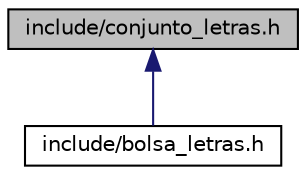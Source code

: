 digraph "include/conjunto_letras.h"
{
  edge [fontname="Helvetica",fontsize="10",labelfontname="Helvetica",labelfontsize="10"];
  node [fontname="Helvetica",fontsize="10",shape=record];
  Node6 [label="include/conjunto_letras.h",height=0.2,width=0.4,color="black", fillcolor="grey75", style="filled", fontcolor="black"];
  Node6 -> Node7 [dir="back",color="midnightblue",fontsize="10",style="solid",fontname="Helvetica"];
  Node7 [label="include/bolsa_letras.h",height=0.2,width=0.4,color="black", fillcolor="white", style="filled",URL="$bolsa__letras_8h.html",tooltip="Fichero cabecera del TDA bolsa_letras. "];
}
